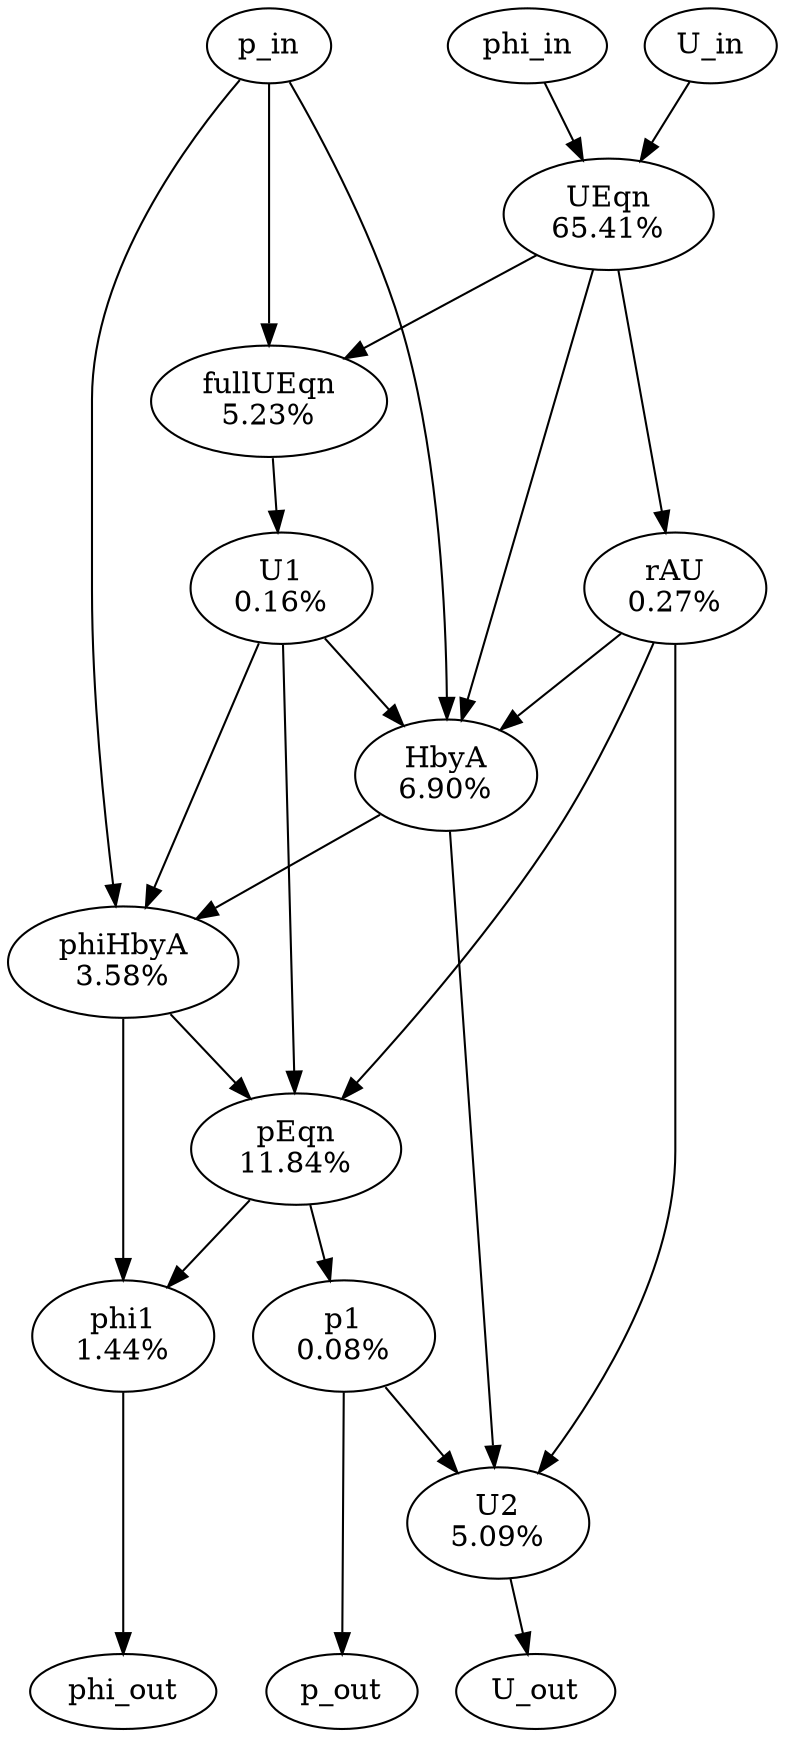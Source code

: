 digraph finite_state_machine {
    {rank = min; U_in p_in phi_in}
    {rank = max; U_out p_out phi_out}

    UEqn     [label="UEqn\n65.41%"]
    fullUEqn [label="fullUEqn\n5.23%"]
    U1       [label="U1\n0.16%"]
    rAU      [label="rAU\n0.27%"]
    HbyA     [label="HbyA\n6.90%"]
    phiHbyA  [label="phiHbyA\n3.58%"]
    pEqn     [label="pEqn\n11.84%"]
    p1       [label="p1\n0.08%"]
    phi1     [label="phi1\n1.44%"]
    U2       [label="U2\n5.09%"]
    
    // fvVectorMatrix Ueqn
    U_in -> UEqn phi_in -> UEqn
    UEqn -> fullUEqn p_in -> fullUEqn
    fullUEqn -> U1
    UEqn -> rAU
    rAU -> HbyA UEqn -> HbyA U1 -> HbyA p_in -> HbyA
    HbyA -> phiHbyA U1 -> phiHbyA p_in -> phiHbyA
    //U1 -> p1 phiHbyA -> p1 rAU -> p1
    rAU -> pEqn U1 -> pEqn phiHbyA -> pEqn
    pEqn -> p1
    phiHbyA -> phi1 pEqn -> phi1
    HbyA -> U2 rAU -> U2 p1 -> U2
    U2 -> U_out
    p1 -> p_out
    phi1 -> phi_out
}